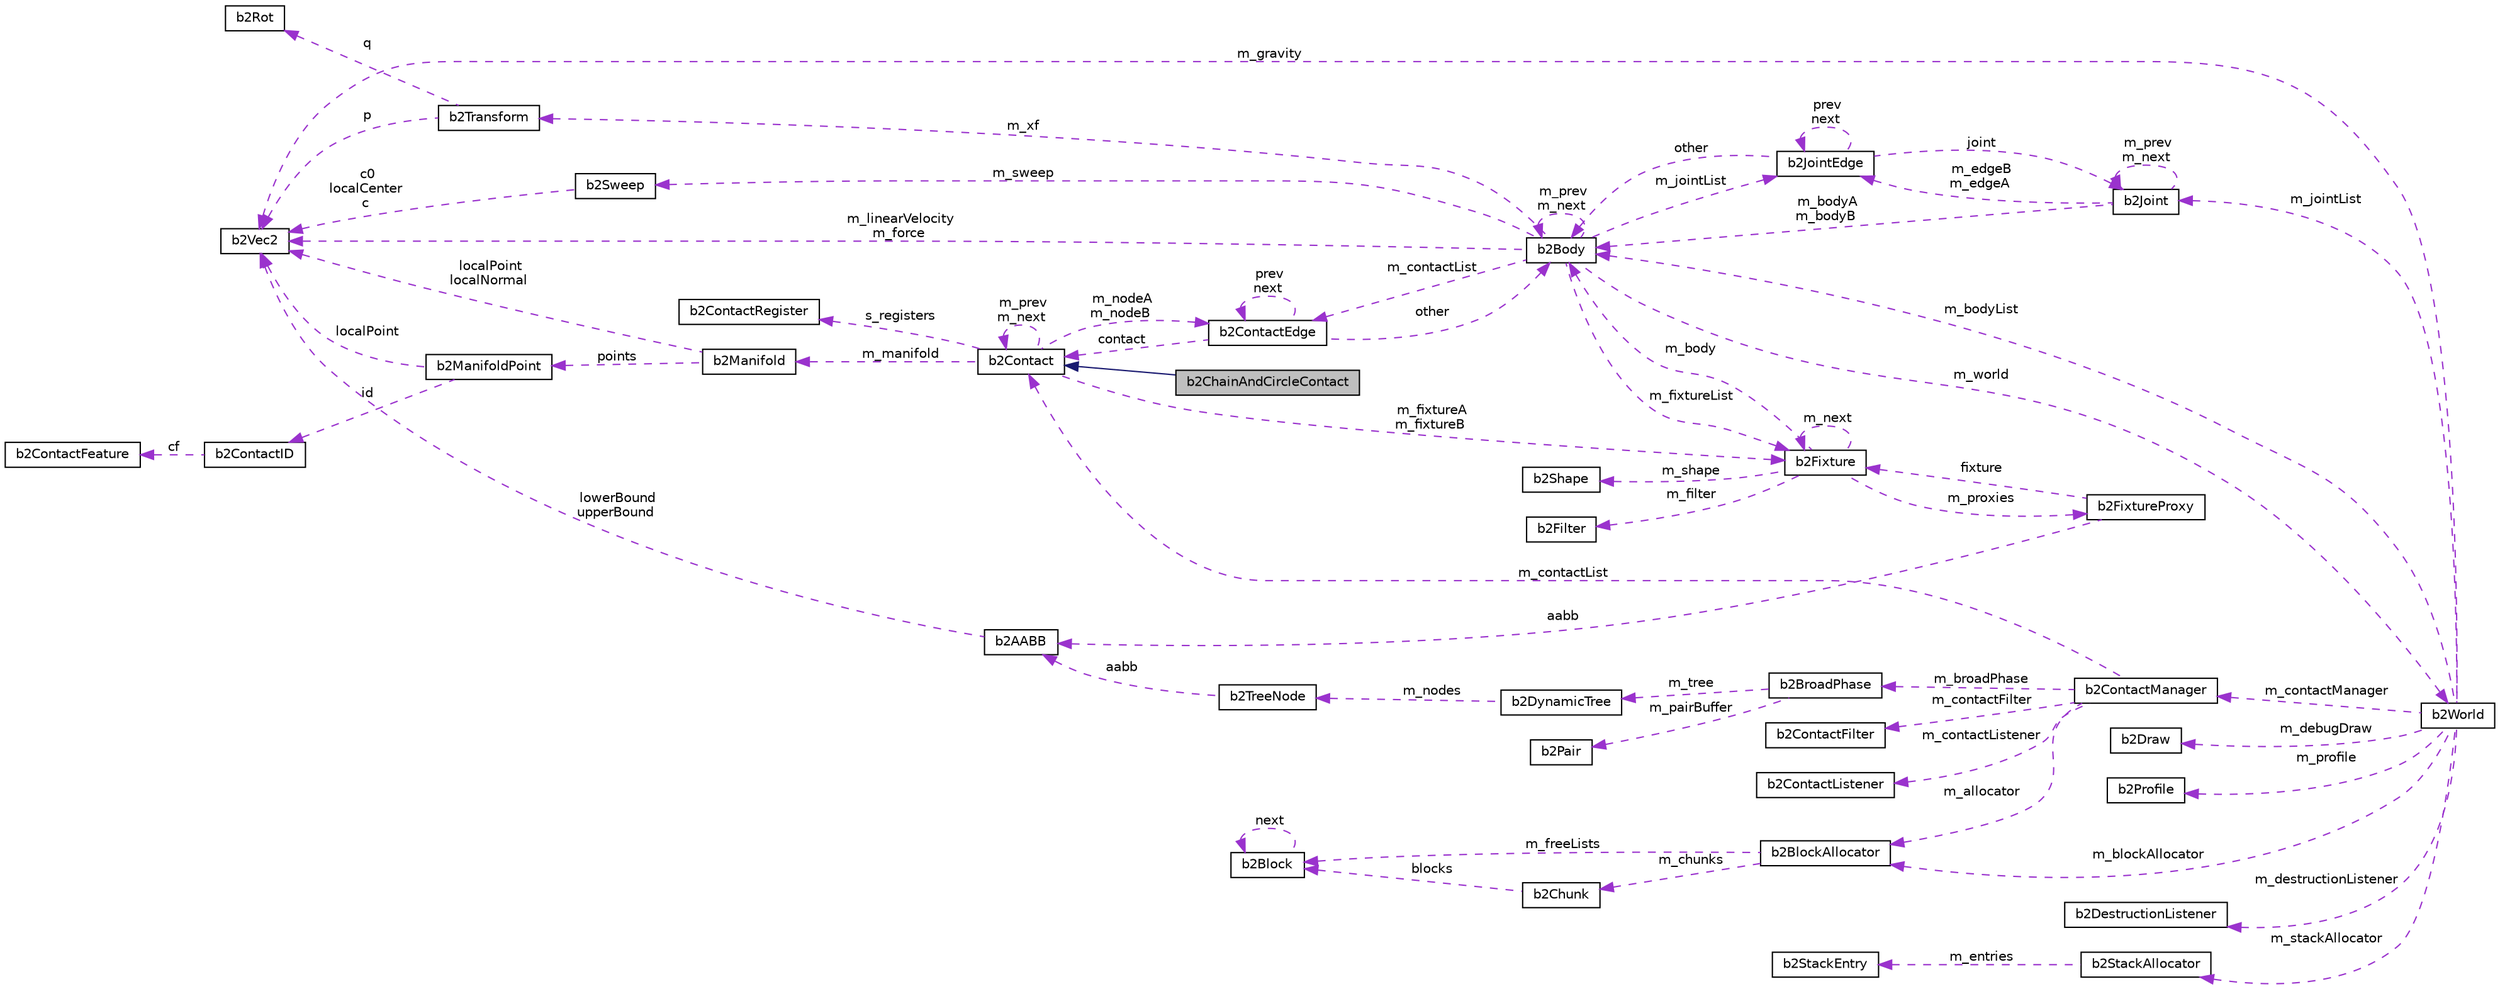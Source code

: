 digraph "b2ChainAndCircleContact"
{
  edge [fontname="Helvetica",fontsize="10",labelfontname="Helvetica",labelfontsize="10"];
  node [fontname="Helvetica",fontsize="10",shape=record];
  rankdir="LR";
  Node2 [label="b2ChainAndCircleContact",height=0.2,width=0.4,color="black", fillcolor="grey75", style="filled", fontcolor="black"];
  Node3 -> Node2 [dir="back",color="midnightblue",fontsize="10",style="solid",fontname="Helvetica"];
  Node3 [label="b2Contact",height=0.2,width=0.4,color="black", fillcolor="white", style="filled",URL="$classb2Contact.html"];
  Node4 -> Node3 [dir="back",color="darkorchid3",fontsize="10",style="dashed",label=" s_registers" ,fontname="Helvetica"];
  Node4 [label="b2ContactRegister",height=0.2,width=0.4,color="black", fillcolor="white", style="filled",URL="$structb2ContactRegister.html"];
  Node3 -> Node3 [dir="back",color="darkorchid3",fontsize="10",style="dashed",label=" m_prev\nm_next" ,fontname="Helvetica"];
  Node5 -> Node3 [dir="back",color="darkorchid3",fontsize="10",style="dashed",label=" m_manifold" ,fontname="Helvetica"];
  Node5 [label="b2Manifold",height=0.2,width=0.4,color="black", fillcolor="white", style="filled",URL="$structb2Manifold.html"];
  Node6 -> Node5 [dir="back",color="darkorchid3",fontsize="10",style="dashed",label=" localPoint\nlocalNormal" ,fontname="Helvetica"];
  Node6 [label="b2Vec2",height=0.2,width=0.4,color="black", fillcolor="white", style="filled",URL="$structb2Vec2.html",tooltip="A 2D column vector. "];
  Node7 -> Node5 [dir="back",color="darkorchid3",fontsize="10",style="dashed",label=" points" ,fontname="Helvetica"];
  Node7 [label="b2ManifoldPoint",height=0.2,width=0.4,color="black", fillcolor="white", style="filled",URL="$structb2ManifoldPoint.html"];
  Node6 -> Node7 [dir="back",color="darkorchid3",fontsize="10",style="dashed",label=" localPoint" ,fontname="Helvetica"];
  Node8 -> Node7 [dir="back",color="darkorchid3",fontsize="10",style="dashed",label=" id" ,fontname="Helvetica"];
  Node8 [label="b2ContactID",height=0.2,width=0.4,color="black", fillcolor="white", style="filled",URL="$unionb2ContactID.html",tooltip="Contact ids to facilitate warm starting. "];
  Node9 -> Node8 [dir="back",color="darkorchid3",fontsize="10",style="dashed",label=" cf" ,fontname="Helvetica"];
  Node9 [label="b2ContactFeature",height=0.2,width=0.4,color="black", fillcolor="white", style="filled",URL="$structb2ContactFeature.html"];
  Node10 -> Node3 [dir="back",color="darkorchid3",fontsize="10",style="dashed",label=" m_fixtureA\nm_fixtureB" ,fontname="Helvetica"];
  Node10 [label="b2Fixture",height=0.2,width=0.4,color="black", fillcolor="white", style="filled",URL="$classb2Fixture.html"];
  Node11 -> Node10 [dir="back",color="darkorchid3",fontsize="10",style="dashed",label=" m_body" ,fontname="Helvetica"];
  Node11 [label="b2Body",height=0.2,width=0.4,color="black", fillcolor="white", style="filled",URL="$classb2Body.html",tooltip="A rigid body. These are created via b2World::CreateBody. "];
  Node11 -> Node11 [dir="back",color="darkorchid3",fontsize="10",style="dashed",label=" m_prev\nm_next" ,fontname="Helvetica"];
  Node12 -> Node11 [dir="back",color="darkorchid3",fontsize="10",style="dashed",label=" m_jointList" ,fontname="Helvetica"];
  Node12 [label="b2JointEdge",height=0.2,width=0.4,color="black", fillcolor="white", style="filled",URL="$structb2JointEdge.html"];
  Node11 -> Node12 [dir="back",color="darkorchid3",fontsize="10",style="dashed",label=" other" ,fontname="Helvetica"];
  Node12 -> Node12 [dir="back",color="darkorchid3",fontsize="10",style="dashed",label=" prev\nnext" ,fontname="Helvetica"];
  Node13 -> Node12 [dir="back",color="darkorchid3",fontsize="10",style="dashed",label=" joint" ,fontname="Helvetica"];
  Node13 [label="b2Joint",height=0.2,width=0.4,color="black", fillcolor="white", style="filled",URL="$classb2Joint.html"];
  Node11 -> Node13 [dir="back",color="darkorchid3",fontsize="10",style="dashed",label=" m_bodyA\nm_bodyB" ,fontname="Helvetica"];
  Node12 -> Node13 [dir="back",color="darkorchid3",fontsize="10",style="dashed",label=" m_edgeB\nm_edgeA" ,fontname="Helvetica"];
  Node13 -> Node13 [dir="back",color="darkorchid3",fontsize="10",style="dashed",label=" m_prev\nm_next" ,fontname="Helvetica"];
  Node6 -> Node11 [dir="back",color="darkorchid3",fontsize="10",style="dashed",label=" m_linearVelocity\nm_force" ,fontname="Helvetica"];
  Node14 -> Node11 [dir="back",color="darkorchid3",fontsize="10",style="dashed",label=" m_sweep" ,fontname="Helvetica"];
  Node14 [label="b2Sweep",height=0.2,width=0.4,color="black", fillcolor="white", style="filled",URL="$structb2Sweep.html"];
  Node6 -> Node14 [dir="back",color="darkorchid3",fontsize="10",style="dashed",label=" c0\nlocalCenter\nc" ,fontname="Helvetica"];
  Node15 -> Node11 [dir="back",color="darkorchid3",fontsize="10",style="dashed",label=" m_xf" ,fontname="Helvetica"];
  Node15 [label="b2Transform",height=0.2,width=0.4,color="black", fillcolor="white", style="filled",URL="$structb2Transform.html"];
  Node6 -> Node15 [dir="back",color="darkorchid3",fontsize="10",style="dashed",label=" p" ,fontname="Helvetica"];
  Node16 -> Node15 [dir="back",color="darkorchid3",fontsize="10",style="dashed",label=" q" ,fontname="Helvetica"];
  Node16 [label="b2Rot",height=0.2,width=0.4,color="black", fillcolor="white", style="filled",URL="$structb2Rot.html",tooltip="Rotation. "];
  Node17 -> Node11 [dir="back",color="darkorchid3",fontsize="10",style="dashed",label=" m_contactList" ,fontname="Helvetica"];
  Node17 [label="b2ContactEdge",height=0.2,width=0.4,color="black", fillcolor="white", style="filled",URL="$structb2ContactEdge.html"];
  Node11 -> Node17 [dir="back",color="darkorchid3",fontsize="10",style="dashed",label=" other" ,fontname="Helvetica"];
  Node3 -> Node17 [dir="back",color="darkorchid3",fontsize="10",style="dashed",label=" contact" ,fontname="Helvetica"];
  Node17 -> Node17 [dir="back",color="darkorchid3",fontsize="10",style="dashed",label=" prev\nnext" ,fontname="Helvetica"];
  Node10 -> Node11 [dir="back",color="darkorchid3",fontsize="10",style="dashed",label=" m_fixtureList" ,fontname="Helvetica"];
  Node18 -> Node11 [dir="back",color="darkorchid3",fontsize="10",style="dashed",label=" m_world" ,fontname="Helvetica"];
  Node18 [label="b2World",height=0.2,width=0.4,color="black", fillcolor="white", style="filled",URL="$classb2World.html"];
  Node11 -> Node18 [dir="back",color="darkorchid3",fontsize="10",style="dashed",label=" m_bodyList" ,fontname="Helvetica"];
  Node19 -> Node18 [dir="back",color="darkorchid3",fontsize="10",style="dashed",label=" m_debugDraw" ,fontname="Helvetica"];
  Node19 [label="b2Draw",height=0.2,width=0.4,color="black", fillcolor="white", style="filled",URL="$classb2Draw.html"];
  Node6 -> Node18 [dir="back",color="darkorchid3",fontsize="10",style="dashed",label=" m_gravity" ,fontname="Helvetica"];
  Node20 -> Node18 [dir="back",color="darkorchid3",fontsize="10",style="dashed",label=" m_profile" ,fontname="Helvetica"];
  Node20 [label="b2Profile",height=0.2,width=0.4,color="black", fillcolor="white", style="filled",URL="$structb2Profile.html",tooltip="Profiling data. Times are in milliseconds. "];
  Node21 -> Node18 [dir="back",color="darkorchid3",fontsize="10",style="dashed",label=" m_blockAllocator" ,fontname="Helvetica"];
  Node21 [label="b2BlockAllocator",height=0.2,width=0.4,color="black", fillcolor="white", style="filled",URL="$classb2BlockAllocator.html"];
  Node22 -> Node21 [dir="back",color="darkorchid3",fontsize="10",style="dashed",label=" m_freeLists" ,fontname="Helvetica"];
  Node22 [label="b2Block",height=0.2,width=0.4,color="black", fillcolor="white", style="filled",URL="$structb2Block.html"];
  Node22 -> Node22 [dir="back",color="darkorchid3",fontsize="10",style="dashed",label=" next" ,fontname="Helvetica"];
  Node23 -> Node21 [dir="back",color="darkorchid3",fontsize="10",style="dashed",label=" m_chunks" ,fontname="Helvetica"];
  Node23 [label="b2Chunk",height=0.2,width=0.4,color="black", fillcolor="white", style="filled",URL="$structb2Chunk.html"];
  Node22 -> Node23 [dir="back",color="darkorchid3",fontsize="10",style="dashed",label=" blocks" ,fontname="Helvetica"];
  Node24 -> Node18 [dir="back",color="darkorchid3",fontsize="10",style="dashed",label=" m_destructionListener" ,fontname="Helvetica"];
  Node24 [label="b2DestructionListener",height=0.2,width=0.4,color="black", fillcolor="white", style="filled",URL="$classb2DestructionListener.html"];
  Node25 -> Node18 [dir="back",color="darkorchid3",fontsize="10",style="dashed",label=" m_contactManager" ,fontname="Helvetica"];
  Node25 [label="b2ContactManager",height=0.2,width=0.4,color="black", fillcolor="white", style="filled",URL="$classb2ContactManager.html"];
  Node21 -> Node25 [dir="back",color="darkorchid3",fontsize="10",style="dashed",label=" m_allocator" ,fontname="Helvetica"];
  Node3 -> Node25 [dir="back",color="darkorchid3",fontsize="10",style="dashed",label=" m_contactList" ,fontname="Helvetica"];
  Node26 -> Node25 [dir="back",color="darkorchid3",fontsize="10",style="dashed",label=" m_broadPhase" ,fontname="Helvetica"];
  Node26 [label="b2BroadPhase",height=0.2,width=0.4,color="black", fillcolor="white", style="filled",URL="$classb2BroadPhase.html"];
  Node27 -> Node26 [dir="back",color="darkorchid3",fontsize="10",style="dashed",label=" m_pairBuffer" ,fontname="Helvetica"];
  Node27 [label="b2Pair",height=0.2,width=0.4,color="black", fillcolor="white", style="filled",URL="$structb2Pair.html"];
  Node28 -> Node26 [dir="back",color="darkorchid3",fontsize="10",style="dashed",label=" m_tree" ,fontname="Helvetica"];
  Node28 [label="b2DynamicTree",height=0.2,width=0.4,color="black", fillcolor="white", style="filled",URL="$classb2DynamicTree.html"];
  Node29 -> Node28 [dir="back",color="darkorchid3",fontsize="10",style="dashed",label=" m_nodes" ,fontname="Helvetica"];
  Node29 [label="b2TreeNode",height=0.2,width=0.4,color="black", fillcolor="white", style="filled",URL="$structb2TreeNode.html",tooltip="A node in the dynamic tree. The client does not interact with this directly. "];
  Node30 -> Node29 [dir="back",color="darkorchid3",fontsize="10",style="dashed",label=" aabb" ,fontname="Helvetica"];
  Node30 [label="b2AABB",height=0.2,width=0.4,color="black", fillcolor="white", style="filled",URL="$structb2AABB.html",tooltip="An axis aligned bounding box. "];
  Node6 -> Node30 [dir="back",color="darkorchid3",fontsize="10",style="dashed",label=" lowerBound\nupperBound" ,fontname="Helvetica"];
  Node31 -> Node25 [dir="back",color="darkorchid3",fontsize="10",style="dashed",label=" m_contactFilter" ,fontname="Helvetica"];
  Node31 [label="b2ContactFilter",height=0.2,width=0.4,color="black", fillcolor="white", style="filled",URL="$classb2ContactFilter.html"];
  Node32 -> Node25 [dir="back",color="darkorchid3",fontsize="10",style="dashed",label=" m_contactListener" ,fontname="Helvetica"];
  Node32 [label="b2ContactListener",height=0.2,width=0.4,color="black", fillcolor="white", style="filled",URL="$classb2ContactListener.html"];
  Node33 -> Node18 [dir="back",color="darkorchid3",fontsize="10",style="dashed",label=" m_stackAllocator" ,fontname="Helvetica"];
  Node33 [label="b2StackAllocator",height=0.2,width=0.4,color="black", fillcolor="white", style="filled",URL="$classb2StackAllocator.html"];
  Node34 -> Node33 [dir="back",color="darkorchid3",fontsize="10",style="dashed",label=" m_entries" ,fontname="Helvetica"];
  Node34 [label="b2StackEntry",height=0.2,width=0.4,color="black", fillcolor="white", style="filled",URL="$structb2StackEntry.html"];
  Node13 -> Node18 [dir="back",color="darkorchid3",fontsize="10",style="dashed",label=" m_jointList" ,fontname="Helvetica"];
  Node35 -> Node10 [dir="back",color="darkorchid3",fontsize="10",style="dashed",label=" m_proxies" ,fontname="Helvetica"];
  Node35 [label="b2FixtureProxy",height=0.2,width=0.4,color="black", fillcolor="white", style="filled",URL="$structb2FixtureProxy.html",tooltip="This proxy is used internally to connect fixtures to the broad-phase. "];
  Node30 -> Node35 [dir="back",color="darkorchid3",fontsize="10",style="dashed",label=" aabb" ,fontname="Helvetica"];
  Node10 -> Node35 [dir="back",color="darkorchid3",fontsize="10",style="dashed",label=" fixture" ,fontname="Helvetica"];
  Node36 -> Node10 [dir="back",color="darkorchid3",fontsize="10",style="dashed",label=" m_shape" ,fontname="Helvetica"];
  Node36 [label="b2Shape",height=0.2,width=0.4,color="black", fillcolor="white", style="filled",URL="$classb2Shape.html"];
  Node37 -> Node10 [dir="back",color="darkorchid3",fontsize="10",style="dashed",label=" m_filter" ,fontname="Helvetica"];
  Node37 [label="b2Filter",height=0.2,width=0.4,color="black", fillcolor="white", style="filled",URL="$structb2Filter.html",tooltip="This holds contact filtering data. "];
  Node10 -> Node10 [dir="back",color="darkorchid3",fontsize="10",style="dashed",label=" m_next" ,fontname="Helvetica"];
  Node17 -> Node3 [dir="back",color="darkorchid3",fontsize="10",style="dashed",label=" m_nodeA\nm_nodeB" ,fontname="Helvetica"];
}
